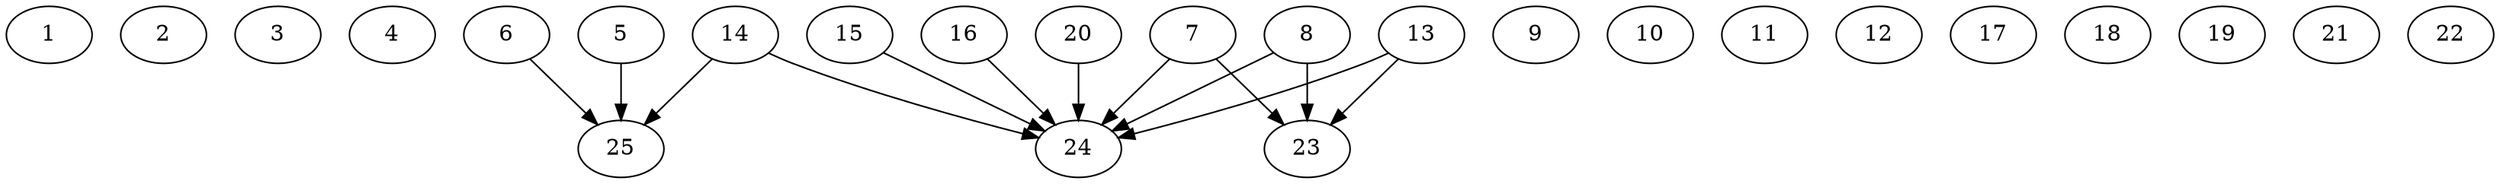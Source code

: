 // DAG automatically generated by daggen at Thu Oct  3 14:00:40 2019
// ./daggen --dot -n 25 --ccr 0.4 --fat 0.9 --regular 0.7 --density 0.5 --mindata 5242880 --maxdata 52428800 
digraph G {
  1 [size="49981440", alpha="0.05", expect_size="19992576"] 
  2 [size="75317760", alpha="0.14", expect_size="30127104"] 
  3 [size="98833920", alpha="0.19", expect_size="39533568"] 
  4 [size="116067840", alpha="0.11", expect_size="46427136"] 
  5 [size="111767040", alpha="0.18", expect_size="44706816"] 
  5 -> 25 [size ="44706816"]
  6 [size="73548800", alpha="0.12", expect_size="29419520"] 
  6 -> 25 [size ="29419520"]
  7 [size="42554880", alpha="0.10", expect_size="17021952"] 
  7 -> 23 [size ="17021952"]
  7 -> 24 [size ="17021952"]
  8 [size="36672000", alpha="0.03", expect_size="14668800"] 
  8 -> 23 [size ="14668800"]
  8 -> 24 [size ="14668800"]
  9 [size="54679040", alpha="0.11", expect_size="21871616"] 
  10 [size="45409280", alpha="0.09", expect_size="18163712"] 
  11 [size="110279680", alpha="0.01", expect_size="44111872"] 
  12 [size="19683840", alpha="0.07", expect_size="7873536"] 
  13 [size="102950400", alpha="0.01", expect_size="41180160"] 
  13 -> 23 [size ="41180160"]
  13 -> 24 [size ="41180160"]
  14 [size="98711040", alpha="0.07", expect_size="39484416"] 
  14 -> 24 [size ="39484416"]
  14 -> 25 [size ="39484416"]
  15 [size="44334080", alpha="0.12", expect_size="17733632"] 
  15 -> 24 [size ="17733632"]
  16 [size="32238080", alpha="0.11", expect_size="12895232"] 
  16 -> 24 [size ="12895232"]
  17 [size="104570880", alpha="0.01", expect_size="41828352"] 
  18 [size="46407680", alpha="0.02", expect_size="18563072"] 
  19 [size="62256640", alpha="0.12", expect_size="24902656"] 
  20 [size="125112320", alpha="0.03", expect_size="50044928"] 
  20 -> 24 [size ="50044928"]
  21 [size="60917760", alpha="0.01", expect_size="24367104"] 
  22 [size="68930560", alpha="0.10", expect_size="27572224"] 
  23 [size="108981760", alpha="0.13", expect_size="43592704"] 
  24 [size="116024320", alpha="0.14", expect_size="46409728"] 
  25 [size="36469760", alpha="0.11", expect_size="14587904"] 
}
